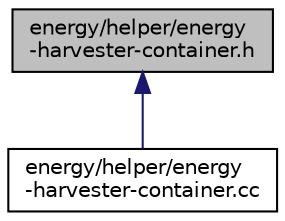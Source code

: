 digraph "energy/helper/energy-harvester-container.h"
{
  edge [fontname="Helvetica",fontsize="10",labelfontname="Helvetica",labelfontsize="10"];
  node [fontname="Helvetica",fontsize="10",shape=record];
  Node1 [label="energy/helper/energy\l-harvester-container.h",height=0.2,width=0.4,color="black", fillcolor="grey75", style="filled", fontcolor="black"];
  Node1 -> Node2 [dir="back",color="midnightblue",fontsize="10",style="solid"];
  Node2 [label="energy/helper/energy\l-harvester-container.cc",height=0.2,width=0.4,color="black", fillcolor="white", style="filled",URL="$d0/dfb/energy-harvester-container_8cc.html"];
}
